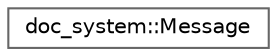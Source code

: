 digraph "Graphical Class Hierarchy"
{
 // INTERACTIVE_SVG=YES
 // LATEX_PDF_SIZE
  bgcolor="transparent";
  edge [fontname=Helvetica,fontsize=10,labelfontname=Helvetica,labelfontsize=10];
  node [fontname=Helvetica,fontsize=10,shape=box,height=0.2,width=0.4];
  rankdir="LR";
  Node0 [id="Node000000",label="doc_system::Message",height=0.2,width=0.4,color="grey40", fillcolor="white", style="filled",URL="$structdoc__system_1_1_message.html",tooltip=" "];
}
